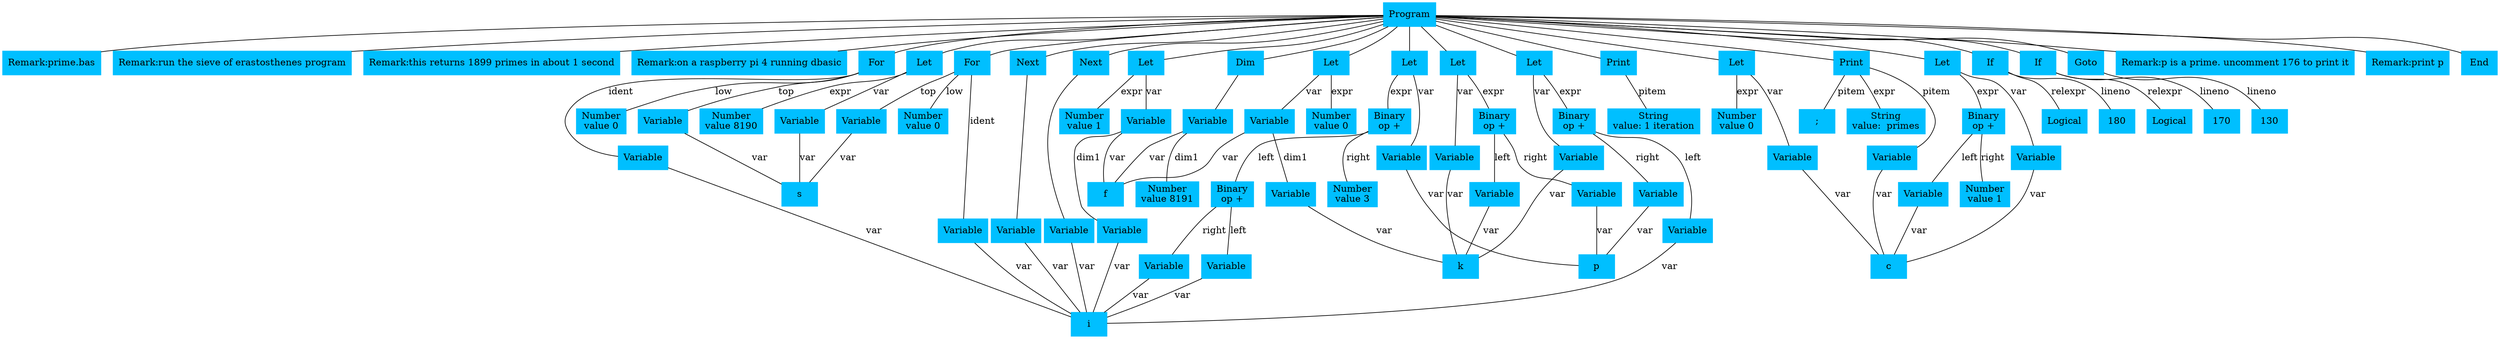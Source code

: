 digraph AST {
	node [color=deepskyblue shape=box style=filled]
	edge [arrowhead=none]
	n01 [label=Program]
	n02 [label="Remark:prime.bas"]
	n01 -> n02
	n03 [label="Remark:run the sieve of erastosthenes program"]
	n01 -> n03
	n04 [label="Remark:this returns 1899 primes in about 1 second"]
	n01 -> n04
	n05 [label="Remark:on a raspberry pi 4 running dbasic"]
	n01 -> n05
	n06 [label=Let]
	n07 [label=Variable]
	n07 -> s [label=var]
	n06 -> n07 [label=var]
	n08 [label="Number
value 8190"]
	n06 -> n08 [label=expr]
	n01 -> n06
	n09 [label=Dim]
	n10 [label=Variable]
	n10 -> f [label=var]
	n11 [label="Number
value 8191"]
	n10 -> n11 [label=dim1]
	n09 -> n10
	n01 -> n09
	n12 [label=Print]
	n13 [label="String
value: 1 iteration"]
	n12 -> n13 [label=pitem]
	n01 -> n12
	n14 [label=Let]
	n15 [label=Variable]
	n15 -> c [label=var]
	n14 -> n15 [label=var]
	n16 [label="Number
value 0"]
	n14 -> n16 [label=expr]
	n01 -> n14
	n17 [label=For]
	n18 [label=Variable]
	n18 -> i [label=var]
	n17 -> n18 [label=ident]
	n19 [label="Number
value 0"]
	n17 -> n19 [label=low]
	n20 [label=Variable]
	n20 -> s [label=var]
	n17 -> n20 [label=top]
	n01 -> n17
	n21 [label=Let]
	n22 [label=Variable]
	n22 -> f [label=var]
	n23 [label=Variable]
	n23 -> i [label=var]
	n22 -> n23 [label=dim1]
	n21 -> n22 [label=var]
	n24 [label="Number
value 1"]
	n21 -> n24 [label=expr]
	n01 -> n21
	n25 [label=Next]
	n26 [label=Variable]
	n26 -> i [label=var]
	n25 -> n26
	n01 -> n25
	n27 [label=For]
	n28 [label=Variable]
	n28 -> i [label=var]
	n27 -> n28 [label=ident]
	n29 [label="Number
value 0"]
	n27 -> n29 [label=low]
	n30 [label=Variable]
	n30 -> s [label=var]
	n27 -> n30 [label=top]
	n01 -> n27
	n31 [label=If]
	n32 [label=Logical]
	n31 -> n32 [label=relexpr]
	n31 -> 180 [label=lineno]
	n01 -> n31
	n33 [label=Let]
	n34 [label=Variable]
	n34 -> p [label=var]
	n33 -> n34 [label=var]
	n35 [label="Binary
op +"]
	n36 [label="Binary
op +"]
	n37 [label=Variable]
	n37 -> i [label=var]
	n36 -> n37 [label=left]
	n38 [label=Variable]
	n38 -> i [label=var]
	n36 -> n38 [label=right]
	n35 -> n36 [label=left]
	n39 [label="Number
value 3"]
	n35 -> n39 [label=right]
	n33 -> n35 [label=expr]
	n01 -> n33
	n40 [label=Let]
	n41 [label=Variable]
	n41 -> k [label=var]
	n40 -> n41 [label=var]
	n42 [label="Binary
op +"]
	n43 [label=Variable]
	n43 -> i [label=var]
	n42 -> n43 [label=left]
	n44 [label=Variable]
	n44 -> p [label=var]
	n42 -> n44 [label=right]
	n40 -> n42 [label=expr]
	n01 -> n40
	n45 [label=If]
	n46 [label=Logical]
	n45 -> n46 [label=relexpr]
	n45 -> 170 [label=lineno]
	n01 -> n45
	n47 [label=Let]
	n48 [label=Variable]
	n48 -> f [label=var]
	n49 [label=Variable]
	n49 -> k [label=var]
	n48 -> n49 [label=dim1]
	n47 -> n48 [label=var]
	n50 [label="Number
value 0"]
	n47 -> n50 [label=expr]
	n01 -> n47
	n51 [label=Let]
	n52 [label=Variable]
	n52 -> k [label=var]
	n51 -> n52 [label=var]
	n53 [label="Binary
op +"]
	n54 [label=Variable]
	n54 -> k [label=var]
	n53 -> n54 [label=left]
	n55 [label=Variable]
	n55 -> p [label=var]
	n53 -> n55 [label=right]
	n51 -> n53 [label=expr]
	n01 -> n51
	n56 [label=Goto]
	n56 -> 130 [label=lineno]
	n01 -> n56
	n57 [label=Let]
	n58 [label=Variable]
	n58 -> c [label=var]
	n57 -> n58 [label=var]
	n59 [label="Binary
op +"]
	n60 [label=Variable]
	n60 -> c [label=var]
	n59 -> n60 [label=left]
	n61 [label="Number
value 1"]
	n59 -> n61 [label=right]
	n57 -> n59 [label=expr]
	n01 -> n57
	n62 [label="Remark:p is a prime. uncomment 176 to print it"]
	n01 -> n62
	n63 [label="Remark:print p"]
	n01 -> n63
	n64 [label=Next]
	n65 [label=Variable]
	n65 -> i [label=var]
	n64 -> n65
	n01 -> n64
	n66 [label=Print]
	n67 [label=Variable]
	n67 -> c [label=var]
	n66 -> n67 [label=pitem]
	n66 -> ";" [label=pitem]
	n68 [label="String
value:  primes"]
	n66 -> n68 [label=expr]
	n01 -> n66
	n69 [label=End]
	n01 -> n69
}
